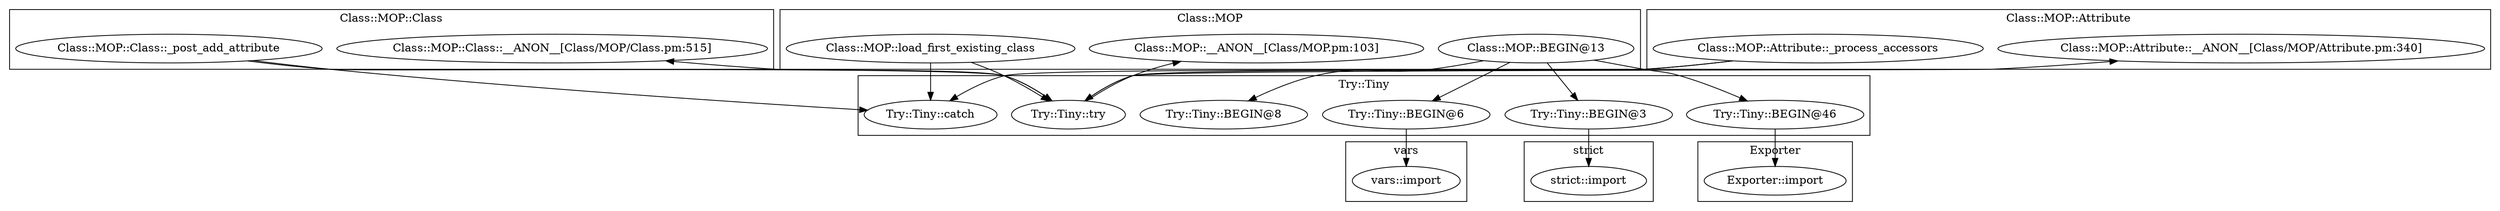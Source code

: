 digraph {
graph [overlap=false]
subgraph cluster_vars {
	label="vars";
	"vars::import";
}
subgraph cluster_Try_Tiny {
	label="Try::Tiny";
	"Try::Tiny::BEGIN@6";
	"Try::Tiny::catch";
	"Try::Tiny::BEGIN@8";
	"Try::Tiny::BEGIN@3";
	"Try::Tiny::try";
	"Try::Tiny::BEGIN@46";
}
subgraph cluster_strict {
	label="strict";
	"strict::import";
}
subgraph cluster_Class_MOP_Class {
	label="Class::MOP::Class";
	"Class::MOP::Class::_post_add_attribute";
	"Class::MOP::Class::__ANON__[Class/MOP/Class.pm:515]";
}
subgraph cluster_Class_MOP {
	label="Class::MOP";
	"Class::MOP::BEGIN@13";
	"Class::MOP::__ANON__[Class/MOP.pm:103]";
	"Class::MOP::load_first_existing_class";
}
subgraph cluster_Exporter {
	label="Exporter";
	"Exporter::import";
}
subgraph cluster_Class_MOP_Attribute {
	label="Class::MOP::Attribute";
	"Class::MOP::Attribute::_process_accessors";
	"Class::MOP::Attribute::__ANON__[Class/MOP/Attribute.pm:340]";
}
"Class::MOP::Attribute::_process_accessors" -> "Try::Tiny::try";
"Class::MOP::Class::_post_add_attribute" -> "Try::Tiny::try";
"Class::MOP::load_first_existing_class" -> "Try::Tiny::try";
"Try::Tiny::BEGIN@46" -> "Exporter::import";
"Class::MOP::BEGIN@13" -> "Try::Tiny::BEGIN@3";
"Try::Tiny::try" -> "Class::MOP::Class::__ANON__[Class/MOP/Class.pm:515]";
"Try::Tiny::try" -> "Class::MOP::__ANON__[Class/MOP.pm:103]";
"Try::Tiny::try" -> "Class::MOP::Attribute::__ANON__[Class/MOP/Attribute.pm:340]";
"Class::MOP::Attribute::_process_accessors" -> "Try::Tiny::catch";
"Class::MOP::Class::_post_add_attribute" -> "Try::Tiny::catch";
"Class::MOP::load_first_existing_class" -> "Try::Tiny::catch";
"Class::MOP::BEGIN@13" -> "Try::Tiny::BEGIN@6";
"Try::Tiny::BEGIN@6" -> "vars::import";
"Class::MOP::BEGIN@13" -> "Try::Tiny::BEGIN@8";
"Class::MOP::BEGIN@13" -> "Try::Tiny::BEGIN@46";
"Try::Tiny::BEGIN@3" -> "strict::import";
}
